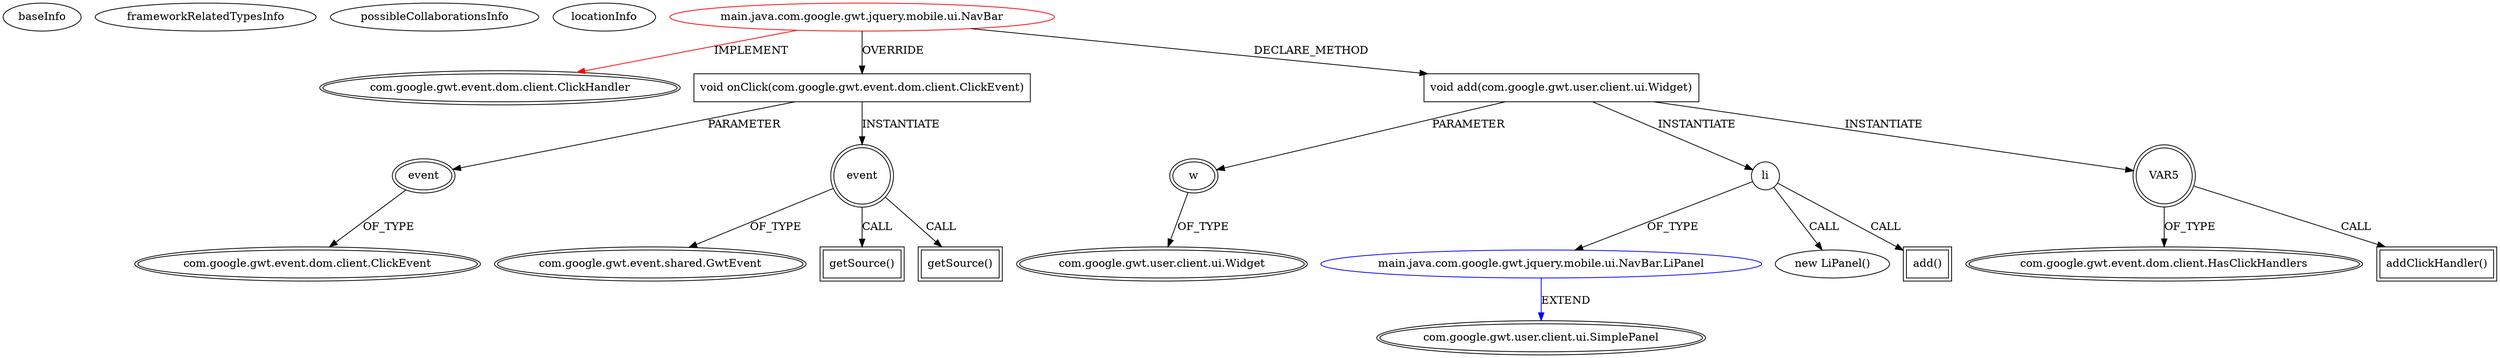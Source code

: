 digraph {
baseInfo[graphId=3188,category="extension_graph",isAnonymous=false,possibleRelation=true]
frameworkRelatedTypesInfo[0="com.google.gwt.event.dom.client.ClickHandler"]
possibleCollaborationsInfo[0="3188~CLIENT_METHOD_DECLARATION-INSTANTIATION-~com.google.gwt.event.dom.client.ClickHandler ~com.google.gwt.user.client.ui.SimplePanel ~false~false"]
locationInfo[projectName="jhudson8-gwt-jquery-ui",filePath="/jhudson8-gwt-jquery-ui/gwt-jquery-ui-master/core/gwt-jquery-ui-mobile/src/main/java/com/google/gwt/jquery/mobile/ui/NavBar.java",contextSignature="NavBar",graphId="3188"]
0[label="main.java.com.google.gwt.jquery.mobile.ui.NavBar",vertexType="ROOT_CLIENT_CLASS_DECLARATION",isFrameworkType=false,color=red]
1[label="com.google.gwt.event.dom.client.ClickHandler",vertexType="FRAMEWORK_INTERFACE_TYPE",isFrameworkType=true,peripheries=2]
2[label="void onClick(com.google.gwt.event.dom.client.ClickEvent)",vertexType="OVERRIDING_METHOD_DECLARATION",isFrameworkType=false,shape=box]
3[label="event",vertexType="PARAMETER_DECLARATION",isFrameworkType=true,peripheries=2]
4[label="com.google.gwt.event.dom.client.ClickEvent",vertexType="FRAMEWORK_CLASS_TYPE",isFrameworkType=true,peripheries=2]
5[label="event",vertexType="VARIABLE_EXPRESION",isFrameworkType=true,peripheries=2,shape=circle]
7[label="com.google.gwt.event.shared.GwtEvent",vertexType="FRAMEWORK_CLASS_TYPE",isFrameworkType=true,peripheries=2]
6[label="getSource()",vertexType="INSIDE_CALL",isFrameworkType=true,peripheries=2,shape=box]
9[label="getSource()",vertexType="INSIDE_CALL",isFrameworkType=true,peripheries=2,shape=box]
14[label="void add(com.google.gwt.user.client.ui.Widget)",vertexType="CLIENT_METHOD_DECLARATION",isFrameworkType=false,shape=box]
15[label="w",vertexType="PARAMETER_DECLARATION",isFrameworkType=true,peripheries=2]
16[label="com.google.gwt.user.client.ui.Widget",vertexType="FRAMEWORK_CLASS_TYPE",isFrameworkType=true,peripheries=2]
18[label="li",vertexType="VARIABLE_EXPRESION",isFrameworkType=false,shape=circle]
19[label="main.java.com.google.gwt.jquery.mobile.ui.NavBar.LiPanel",vertexType="REFERENCE_CLIENT_CLASS_DECLARATION",isFrameworkType=false,color=blue]
20[label="com.google.gwt.user.client.ui.SimplePanel",vertexType="FRAMEWORK_CLASS_TYPE",isFrameworkType=true,peripheries=2]
17[label="new LiPanel()",vertexType="CONSTRUCTOR_CALL",isFrameworkType=false]
22[label="add()",vertexType="INSIDE_CALL",isFrameworkType=true,peripheries=2,shape=box]
23[label="VAR5",vertexType="VARIABLE_EXPRESION",isFrameworkType=true,peripheries=2,shape=circle]
25[label="com.google.gwt.event.dom.client.HasClickHandlers",vertexType="FRAMEWORK_INTERFACE_TYPE",isFrameworkType=true,peripheries=2]
24[label="addClickHandler()",vertexType="INSIDE_CALL",isFrameworkType=true,peripheries=2,shape=box]
0->1[label="IMPLEMENT",color=red]
0->2[label="OVERRIDE"]
3->4[label="OF_TYPE"]
2->3[label="PARAMETER"]
2->5[label="INSTANTIATE"]
5->7[label="OF_TYPE"]
5->6[label="CALL"]
5->9[label="CALL"]
0->14[label="DECLARE_METHOD"]
15->16[label="OF_TYPE"]
14->15[label="PARAMETER"]
14->18[label="INSTANTIATE"]
19->20[label="EXTEND",color=blue]
18->19[label="OF_TYPE"]
18->17[label="CALL"]
18->22[label="CALL"]
14->23[label="INSTANTIATE"]
23->25[label="OF_TYPE"]
23->24[label="CALL"]
}
